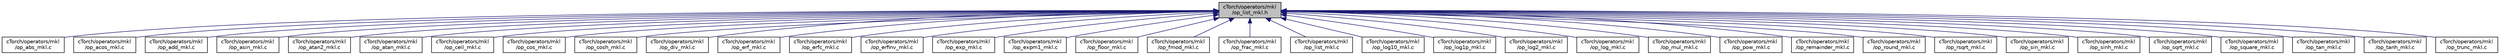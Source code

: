 digraph "cTorch/operators/mkl/op_list_mkl.h"
{
 // LATEX_PDF_SIZE
  edge [fontname="Helvetica",fontsize="10",labelfontname="Helvetica",labelfontsize="10"];
  node [fontname="Helvetica",fontsize="10",shape=record];
  Node1 [label="cTorch/operators/mkl\l/op_list_mkl.h",height=0.2,width=0.4,color="black", fillcolor="grey75", style="filled", fontcolor="black",tooltip=" "];
  Node1 -> Node2 [dir="back",color="midnightblue",fontsize="10",style="solid",fontname="Helvetica"];
  Node2 [label="cTorch/operators/mkl\l/op_abs_mkl.c",height=0.2,width=0.4,color="black", fillcolor="white", style="filled",URL="$op__abs__mkl_8c.html",tooltip=" "];
  Node1 -> Node3 [dir="back",color="midnightblue",fontsize="10",style="solid",fontname="Helvetica"];
  Node3 [label="cTorch/operators/mkl\l/op_acos_mkl.c",height=0.2,width=0.4,color="black", fillcolor="white", style="filled",URL="$op__acos__mkl_8c.html",tooltip=" "];
  Node1 -> Node4 [dir="back",color="midnightblue",fontsize="10",style="solid",fontname="Helvetica"];
  Node4 [label="cTorch/operators/mkl\l/op_add_mkl.c",height=0.2,width=0.4,color="black", fillcolor="white", style="filled",URL="$op__add__mkl_8c.html",tooltip=" "];
  Node1 -> Node5 [dir="back",color="midnightblue",fontsize="10",style="solid",fontname="Helvetica"];
  Node5 [label="cTorch/operators/mkl\l/op_asin_mkl.c",height=0.2,width=0.4,color="black", fillcolor="white", style="filled",URL="$op__asin__mkl_8c.html",tooltip=" "];
  Node1 -> Node6 [dir="back",color="midnightblue",fontsize="10",style="solid",fontname="Helvetica"];
  Node6 [label="cTorch/operators/mkl\l/op_atan2_mkl.c",height=0.2,width=0.4,color="black", fillcolor="white", style="filled",URL="$op__atan2__mkl_8c.html",tooltip=" "];
  Node1 -> Node7 [dir="back",color="midnightblue",fontsize="10",style="solid",fontname="Helvetica"];
  Node7 [label="cTorch/operators/mkl\l/op_atan_mkl.c",height=0.2,width=0.4,color="black", fillcolor="white", style="filled",URL="$op__atan__mkl_8c.html",tooltip=" "];
  Node1 -> Node8 [dir="back",color="midnightblue",fontsize="10",style="solid",fontname="Helvetica"];
  Node8 [label="cTorch/operators/mkl\l/op_ceil_mkl.c",height=0.2,width=0.4,color="black", fillcolor="white", style="filled",URL="$op__ceil__mkl_8c.html",tooltip=" "];
  Node1 -> Node9 [dir="back",color="midnightblue",fontsize="10",style="solid",fontname="Helvetica"];
  Node9 [label="cTorch/operators/mkl\l/op_cos_mkl.c",height=0.2,width=0.4,color="black", fillcolor="white", style="filled",URL="$op__cos__mkl_8c.html",tooltip=" "];
  Node1 -> Node10 [dir="back",color="midnightblue",fontsize="10",style="solid",fontname="Helvetica"];
  Node10 [label="cTorch/operators/mkl\l/op_cosh_mkl.c",height=0.2,width=0.4,color="black", fillcolor="white", style="filled",URL="$op__cosh__mkl_8c.html",tooltip=" "];
  Node1 -> Node11 [dir="back",color="midnightblue",fontsize="10",style="solid",fontname="Helvetica"];
  Node11 [label="cTorch/operators/mkl\l/op_div_mkl.c",height=0.2,width=0.4,color="black", fillcolor="white", style="filled",URL="$op__div__mkl_8c.html",tooltip=" "];
  Node1 -> Node12 [dir="back",color="midnightblue",fontsize="10",style="solid",fontname="Helvetica"];
  Node12 [label="cTorch/operators/mkl\l/op_erf_mkl.c",height=0.2,width=0.4,color="black", fillcolor="white", style="filled",URL="$op__erf__mkl_8c.html",tooltip=" "];
  Node1 -> Node13 [dir="back",color="midnightblue",fontsize="10",style="solid",fontname="Helvetica"];
  Node13 [label="cTorch/operators/mkl\l/op_erfc_mkl.c",height=0.2,width=0.4,color="black", fillcolor="white", style="filled",URL="$op__erfc__mkl_8c.html",tooltip=" "];
  Node1 -> Node14 [dir="back",color="midnightblue",fontsize="10",style="solid",fontname="Helvetica"];
  Node14 [label="cTorch/operators/mkl\l/op_erfinv_mkl.c",height=0.2,width=0.4,color="black", fillcolor="white", style="filled",URL="$op__erfinv__mkl_8c.html",tooltip=" "];
  Node1 -> Node15 [dir="back",color="midnightblue",fontsize="10",style="solid",fontname="Helvetica"];
  Node15 [label="cTorch/operators/mkl\l/op_exp_mkl.c",height=0.2,width=0.4,color="black", fillcolor="white", style="filled",URL="$op__exp__mkl_8c.html",tooltip=" "];
  Node1 -> Node16 [dir="back",color="midnightblue",fontsize="10",style="solid",fontname="Helvetica"];
  Node16 [label="cTorch/operators/mkl\l/op_expm1_mkl.c",height=0.2,width=0.4,color="black", fillcolor="white", style="filled",URL="$op__expm1__mkl_8c.html",tooltip=" "];
  Node1 -> Node17 [dir="back",color="midnightblue",fontsize="10",style="solid",fontname="Helvetica"];
  Node17 [label="cTorch/operators/mkl\l/op_floor_mkl.c",height=0.2,width=0.4,color="black", fillcolor="white", style="filled",URL="$op__floor__mkl_8c.html",tooltip=" "];
  Node1 -> Node18 [dir="back",color="midnightblue",fontsize="10",style="solid",fontname="Helvetica"];
  Node18 [label="cTorch/operators/mkl\l/op_fmod_mkl.c",height=0.2,width=0.4,color="black", fillcolor="white", style="filled",URL="$op__fmod__mkl_8c.html",tooltip=" "];
  Node1 -> Node19 [dir="back",color="midnightblue",fontsize="10",style="solid",fontname="Helvetica"];
  Node19 [label="cTorch/operators/mkl\l/op_frac_mkl.c",height=0.2,width=0.4,color="black", fillcolor="white", style="filled",URL="$op__frac__mkl_8c.html",tooltip=" "];
  Node1 -> Node20 [dir="back",color="midnightblue",fontsize="10",style="solid",fontname="Helvetica"];
  Node20 [label="cTorch/operators/mkl\l/op_list_mkl.c",height=0.2,width=0.4,color="black", fillcolor="white", style="filled",URL="$op__list__mkl_8c.html",tooltip=" "];
  Node1 -> Node21 [dir="back",color="midnightblue",fontsize="10",style="solid",fontname="Helvetica"];
  Node21 [label="cTorch/operators/mkl\l/op_log10_mkl.c",height=0.2,width=0.4,color="black", fillcolor="white", style="filled",URL="$op__log10__mkl_8c.html",tooltip=" "];
  Node1 -> Node22 [dir="back",color="midnightblue",fontsize="10",style="solid",fontname="Helvetica"];
  Node22 [label="cTorch/operators/mkl\l/op_log1p_mkl.c",height=0.2,width=0.4,color="black", fillcolor="white", style="filled",URL="$op__log1p__mkl_8c.html",tooltip=" "];
  Node1 -> Node23 [dir="back",color="midnightblue",fontsize="10",style="solid",fontname="Helvetica"];
  Node23 [label="cTorch/operators/mkl\l/op_log2_mkl.c",height=0.2,width=0.4,color="black", fillcolor="white", style="filled",URL="$op__log2__mkl_8c.html",tooltip=" "];
  Node1 -> Node24 [dir="back",color="midnightblue",fontsize="10",style="solid",fontname="Helvetica"];
  Node24 [label="cTorch/operators/mkl\l/op_log_mkl.c",height=0.2,width=0.4,color="black", fillcolor="white", style="filled",URL="$op__log__mkl_8c.html",tooltip=" "];
  Node1 -> Node25 [dir="back",color="midnightblue",fontsize="10",style="solid",fontname="Helvetica"];
  Node25 [label="cTorch/operators/mkl\l/op_mul_mkl.c",height=0.2,width=0.4,color="black", fillcolor="white", style="filled",URL="$op__mul__mkl_8c.html",tooltip=" "];
  Node1 -> Node26 [dir="back",color="midnightblue",fontsize="10",style="solid",fontname="Helvetica"];
  Node26 [label="cTorch/operators/mkl\l/op_pow_mkl.c",height=0.2,width=0.4,color="black", fillcolor="white", style="filled",URL="$op__pow__mkl_8c.html",tooltip=" "];
  Node1 -> Node27 [dir="back",color="midnightblue",fontsize="10",style="solid",fontname="Helvetica"];
  Node27 [label="cTorch/operators/mkl\l/op_remainder_mkl.c",height=0.2,width=0.4,color="black", fillcolor="white", style="filled",URL="$op__remainder__mkl_8c.html",tooltip=" "];
  Node1 -> Node28 [dir="back",color="midnightblue",fontsize="10",style="solid",fontname="Helvetica"];
  Node28 [label="cTorch/operators/mkl\l/op_round_mkl.c",height=0.2,width=0.4,color="black", fillcolor="white", style="filled",URL="$op__round__mkl_8c.html",tooltip=" "];
  Node1 -> Node29 [dir="back",color="midnightblue",fontsize="10",style="solid",fontname="Helvetica"];
  Node29 [label="cTorch/operators/mkl\l/op_rsqrt_mkl.c",height=0.2,width=0.4,color="black", fillcolor="white", style="filled",URL="$op__rsqrt__mkl_8c.html",tooltip=" "];
  Node1 -> Node30 [dir="back",color="midnightblue",fontsize="10",style="solid",fontname="Helvetica"];
  Node30 [label="cTorch/operators/mkl\l/op_sin_mkl.c",height=0.2,width=0.4,color="black", fillcolor="white", style="filled",URL="$op__sin__mkl_8c.html",tooltip=" "];
  Node1 -> Node31 [dir="back",color="midnightblue",fontsize="10",style="solid",fontname="Helvetica"];
  Node31 [label="cTorch/operators/mkl\l/op_sinh_mkl.c",height=0.2,width=0.4,color="black", fillcolor="white", style="filled",URL="$op__sinh__mkl_8c.html",tooltip=" "];
  Node1 -> Node32 [dir="back",color="midnightblue",fontsize="10",style="solid",fontname="Helvetica"];
  Node32 [label="cTorch/operators/mkl\l/op_sqrt_mkl.c",height=0.2,width=0.4,color="black", fillcolor="white", style="filled",URL="$op__sqrt__mkl_8c.html",tooltip=" "];
  Node1 -> Node33 [dir="back",color="midnightblue",fontsize="10",style="solid",fontname="Helvetica"];
  Node33 [label="cTorch/operators/mkl\l/op_square_mkl.c",height=0.2,width=0.4,color="black", fillcolor="white", style="filled",URL="$op__square__mkl_8c.html",tooltip=" "];
  Node1 -> Node34 [dir="back",color="midnightblue",fontsize="10",style="solid",fontname="Helvetica"];
  Node34 [label="cTorch/operators/mkl\l/op_tan_mkl.c",height=0.2,width=0.4,color="black", fillcolor="white", style="filled",URL="$op__tan__mkl_8c.html",tooltip=" "];
  Node1 -> Node35 [dir="back",color="midnightblue",fontsize="10",style="solid",fontname="Helvetica"];
  Node35 [label="cTorch/operators/mkl\l/op_tanh_mkl.c",height=0.2,width=0.4,color="black", fillcolor="white", style="filled",URL="$op__tanh__mkl_8c.html",tooltip=" "];
  Node1 -> Node36 [dir="back",color="midnightblue",fontsize="10",style="solid",fontname="Helvetica"];
  Node36 [label="cTorch/operators/mkl\l/op_trunc_mkl.c",height=0.2,width=0.4,color="black", fillcolor="white", style="filled",URL="$op__trunc__mkl_8c.html",tooltip=" "];
}
